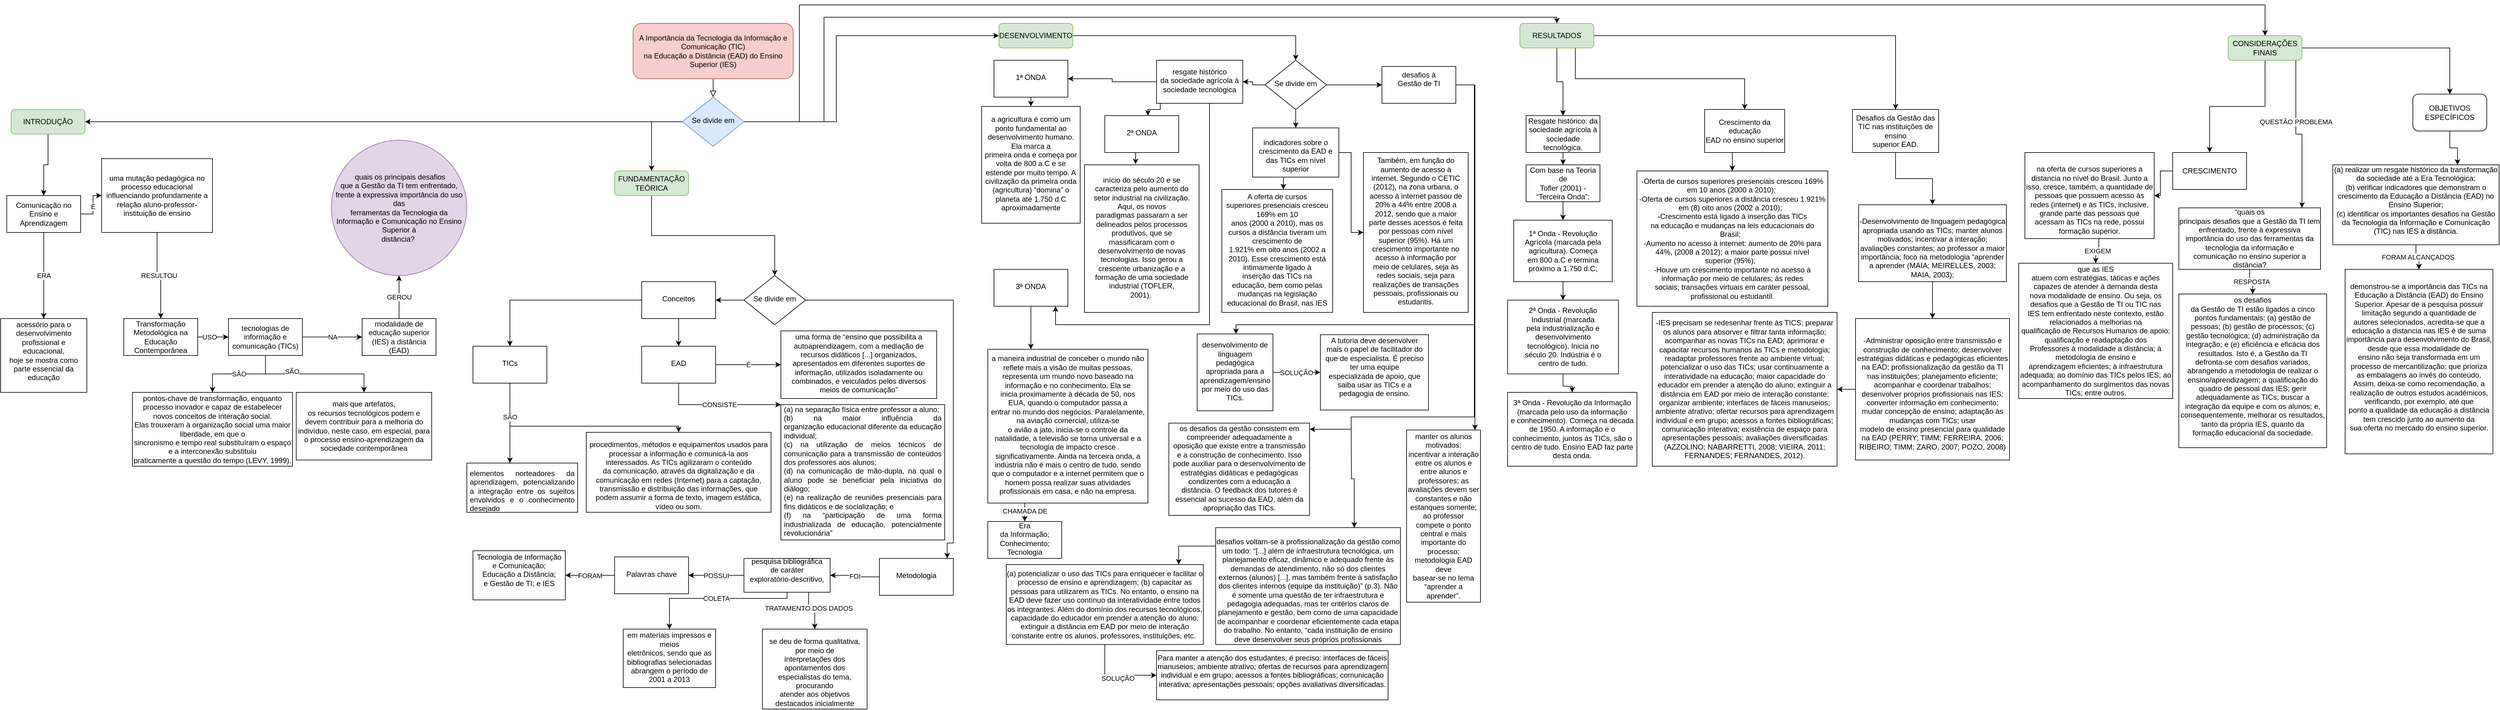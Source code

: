 <mxfile version="21.0.8" type="device"><diagram id="C5RBs43oDa-KdzZeNtuy" name="Page-1"><mxGraphModel dx="4513" dy="2033" grid="1" gridSize="10" guides="1" tooltips="1" connect="1" arrows="1" fold="1" page="0" pageScale="1" pageWidth="827" pageHeight="1169" math="0" shadow="0"><root><mxCell id="WIyWlLk6GJQsqaUBKTNV-0"/><mxCell id="WIyWlLk6GJQsqaUBKTNV-1" parent="WIyWlLk6GJQsqaUBKTNV-0"/><mxCell id="HxrnEB21StIFePCAO9OC-0" value="" style="rounded=0;html=1;jettySize=auto;orthogonalLoop=1;fontSize=11;endArrow=block;endFill=0;endSize=8;strokeWidth=1;shadow=0;labelBackgroundColor=none;edgeStyle=orthogonalEdgeStyle;" edge="1" parent="WIyWlLk6GJQsqaUBKTNV-1" source="HxrnEB21StIFePCAO9OC-1" target="HxrnEB21StIFePCAO9OC-7"><mxGeometry relative="1" as="geometry"/></mxCell><mxCell id="HxrnEB21StIFePCAO9OC-1" value="A Importância da Tecnologia da Informação e Comunicação (TIC)&lt;br/&gt;na Educação a Distância (EAD) do Ensino Superior (IES)" style="rounded=1;whiteSpace=wrap;html=1;fontSize=12;glass=0;strokeWidth=1;shadow=0;fillColor=#f8cecc;strokeColor=#b85450;" vertex="1" parent="WIyWlLk6GJQsqaUBKTNV-1"><mxGeometry x="270" y="40" width="260" height="90" as="geometry"/></mxCell><mxCell id="HxrnEB21StIFePCAO9OC-2" style="edgeStyle=orthogonalEdgeStyle;rounded=0;orthogonalLoop=1;jettySize=auto;html=1;" edge="1" parent="WIyWlLk6GJQsqaUBKTNV-1" source="HxrnEB21StIFePCAO9OC-7" target="HxrnEB21StIFePCAO9OC-9"><mxGeometry relative="1" as="geometry"/></mxCell><mxCell id="HxrnEB21StIFePCAO9OC-3" style="edgeStyle=orthogonalEdgeStyle;rounded=0;orthogonalLoop=1;jettySize=auto;html=1;exitX=0;exitY=0.5;exitDx=0;exitDy=0;entryX=0.5;entryY=0;entryDx=0;entryDy=0;" edge="1" parent="WIyWlLk6GJQsqaUBKTNV-1" source="HxrnEB21StIFePCAO9OC-7" target="HxrnEB21StIFePCAO9OC-10"><mxGeometry relative="1" as="geometry"/></mxCell><mxCell id="HxrnEB21StIFePCAO9OC-4" style="edgeStyle=orthogonalEdgeStyle;rounded=0;orthogonalLoop=1;jettySize=auto;html=1;exitX=1;exitY=0.5;exitDx=0;exitDy=0;entryX=0.5;entryY=0;entryDx=0;entryDy=0;" edge="1" parent="WIyWlLk6GJQsqaUBKTNV-1" source="HxrnEB21StIFePCAO9OC-7" target="HxrnEB21StIFePCAO9OC-133"><mxGeometry relative="1" as="geometry"><mxPoint x="1540" y="210" as="sourcePoint"/><mxPoint x="2920" y="10" as="targetPoint"/><Array as="points"><mxPoint x="540" y="200"/><mxPoint x="540" y="10"/><mxPoint x="2920" y="10"/></Array></mxGeometry></mxCell><mxCell id="HxrnEB21StIFePCAO9OC-5" style="edgeStyle=orthogonalEdgeStyle;rounded=0;orthogonalLoop=1;jettySize=auto;html=1;exitX=1;exitY=0.5;exitDx=0;exitDy=0;entryX=0.5;entryY=0;entryDx=0;entryDy=0;" edge="1" parent="WIyWlLk6GJQsqaUBKTNV-1" source="HxrnEB21StIFePCAO9OC-7" target="HxrnEB21StIFePCAO9OC-11"><mxGeometry relative="1" as="geometry"><mxPoint x="1540" y="210" as="sourcePoint"/><Array as="points"><mxPoint x="580" y="200"/><mxPoint x="580" y="30"/><mxPoint x="1770" y="30"/></Array></mxGeometry></mxCell><mxCell id="HxrnEB21StIFePCAO9OC-6" style="edgeStyle=orthogonalEdgeStyle;rounded=0;orthogonalLoop=1;jettySize=auto;html=1;exitX=1;exitY=0.5;exitDx=0;exitDy=0;" edge="1" parent="WIyWlLk6GJQsqaUBKTNV-1" source="HxrnEB21StIFePCAO9OC-7" target="HxrnEB21StIFePCAO9OC-12"><mxGeometry relative="1" as="geometry"><mxPoint x="1540.0" y="210.0" as="sourcePoint"/><Array as="points"><mxPoint x="600" y="200"/><mxPoint x="600" y="60"/></Array></mxGeometry></mxCell><mxCell id="HxrnEB21StIFePCAO9OC-7" value="Se divide em" style="rhombus;whiteSpace=wrap;html=1;shadow=0;fontFamily=Helvetica;fontSize=12;align=center;strokeWidth=1;spacing=6;spacingTop=-4;fillColor=#dae8fc;strokeColor=#6c8ebf;" vertex="1" parent="WIyWlLk6GJQsqaUBKTNV-1"><mxGeometry x="350" y="160" width="100" height="80" as="geometry"/></mxCell><mxCell id="HxrnEB21StIFePCAO9OC-9" value="INTRODUÇÃO" style="rounded=1;whiteSpace=wrap;html=1;fontSize=12;glass=0;strokeWidth=1;shadow=0;fillColor=#d5e8d4;strokeColor=#82b366;" vertex="1" parent="WIyWlLk6GJQsqaUBKTNV-1"><mxGeometry x="-740" y="180" width="120" height="40" as="geometry"/></mxCell><mxCell id="HxrnEB21StIFePCAO9OC-62" style="edgeStyle=orthogonalEdgeStyle;rounded=0;orthogonalLoop=1;jettySize=auto;html=1;exitX=0.5;exitY=1;exitDx=0;exitDy=0;" edge="1" parent="WIyWlLk6GJQsqaUBKTNV-1" source="HxrnEB21StIFePCAO9OC-10" target="HxrnEB21StIFePCAO9OC-36"><mxGeometry relative="1" as="geometry"/></mxCell><mxCell id="HxrnEB21StIFePCAO9OC-10" value="FUNDAMENTAÇÃO TEÓRICA" style="rounded=1;whiteSpace=wrap;html=1;fontSize=12;glass=0;strokeWidth=1;shadow=0;fillColor=#d5e8d4;strokeColor=#82b366;" vertex="1" parent="WIyWlLk6GJQsqaUBKTNV-1"><mxGeometry x="240" y="280" width="120" height="40" as="geometry"/></mxCell><mxCell id="HxrnEB21StIFePCAO9OC-123" style="edgeStyle=orthogonalEdgeStyle;rounded=0;orthogonalLoop=1;jettySize=auto;html=1;exitX=0.5;exitY=1;exitDx=0;exitDy=0;entryX=0.5;entryY=0;entryDx=0;entryDy=0;" edge="1" parent="WIyWlLk6GJQsqaUBKTNV-1" source="HxrnEB21StIFePCAO9OC-11" target="HxrnEB21StIFePCAO9OC-105"><mxGeometry relative="1" as="geometry"/></mxCell><mxCell id="HxrnEB21StIFePCAO9OC-124" style="edgeStyle=orthogonalEdgeStyle;rounded=0;orthogonalLoop=1;jettySize=auto;html=1;exitX=0.75;exitY=1;exitDx=0;exitDy=0;" edge="1" parent="WIyWlLk6GJQsqaUBKTNV-1" source="HxrnEB21StIFePCAO9OC-11" target="HxrnEB21StIFePCAO9OC-107"><mxGeometry relative="1" as="geometry"/></mxCell><mxCell id="HxrnEB21StIFePCAO9OC-125" style="edgeStyle=orthogonalEdgeStyle;rounded=0;orthogonalLoop=1;jettySize=auto;html=1;exitX=1;exitY=0.5;exitDx=0;exitDy=0;entryX=0.5;entryY=0;entryDx=0;entryDy=0;" edge="1" parent="WIyWlLk6GJQsqaUBKTNV-1" source="HxrnEB21StIFePCAO9OC-11" target="HxrnEB21StIFePCAO9OC-109"><mxGeometry relative="1" as="geometry"/></mxCell><mxCell id="HxrnEB21StIFePCAO9OC-11" value="RESULTADOS" style="rounded=1;whiteSpace=wrap;html=1;fontSize=12;glass=0;strokeWidth=1;shadow=0;fillColor=#d5e8d4;strokeColor=#82b366;" vertex="1" parent="WIyWlLk6GJQsqaUBKTNV-1"><mxGeometry x="1710" y="40" width="120" height="40" as="geometry"/></mxCell><mxCell id="HxrnEB21StIFePCAO9OC-103" style="edgeStyle=orthogonalEdgeStyle;rounded=0;orthogonalLoop=1;jettySize=auto;html=1;exitX=1;exitY=0.5;exitDx=0;exitDy=0;entryX=0.5;entryY=0;entryDx=0;entryDy=0;" edge="1" parent="WIyWlLk6GJQsqaUBKTNV-1" source="HxrnEB21StIFePCAO9OC-12" target="HxrnEB21StIFePCAO9OC-66"><mxGeometry relative="1" as="geometry"/></mxCell><mxCell id="HxrnEB21StIFePCAO9OC-12" value="DESENVOLVIMENTO" style="rounded=1;whiteSpace=wrap;html=1;fontSize=12;glass=0;strokeWidth=1;shadow=0;fillColor=#d5e8d4;strokeColor=#82b366;" vertex="1" parent="WIyWlLk6GJQsqaUBKTNV-1"><mxGeometry x="864" y="40" width="120" height="40" as="geometry"/></mxCell><mxCell id="HxrnEB21StIFePCAO9OC-13" style="edgeStyle=orthogonalEdgeStyle;rounded=0;orthogonalLoop=1;jettySize=auto;html=1;exitX=0.5;exitY=1;exitDx=0;exitDy=0;entryX=0.5;entryY=0;entryDx=0;entryDy=0;" edge="1" parent="WIyWlLk6GJQsqaUBKTNV-1" target="HxrnEB21StIFePCAO9OC-30" source="HxrnEB21StIFePCAO9OC-9"><mxGeometry relative="1" as="geometry"><mxPoint x="-687" y="250" as="sourcePoint"/><mxPoint x="-687" y="290" as="targetPoint"/></mxGeometry></mxCell><mxCell id="HxrnEB21StIFePCAO9OC-14" value="&lt;font style=&quot;vertical-align: inherit;&quot;&gt;&lt;font style=&quot;vertical-align: inherit;&quot;&gt;É&lt;/font&gt;&lt;/font&gt;" style="edgeStyle=orthogonalEdgeStyle;rounded=0;orthogonalLoop=1;jettySize=auto;html=1;exitX=1;exitY=0.5;exitDx=0;exitDy=0;" edge="1" parent="WIyWlLk6GJQsqaUBKTNV-1" source="HxrnEB21StIFePCAO9OC-30" target="HxrnEB21StIFePCAO9OC-17"><mxGeometry relative="1" as="geometry"><mxPoint x="-607" y="350" as="sourcePoint"/></mxGeometry></mxCell><mxCell id="HxrnEB21StIFePCAO9OC-15" value="&lt;font style=&quot;vertical-align: inherit;&quot;&gt;&lt;font style=&quot;vertical-align: inherit;&quot;&gt;ERA&lt;/font&gt;&lt;/font&gt;" style="edgeStyle=orthogonalEdgeStyle;rounded=0;orthogonalLoop=1;jettySize=auto;html=1;exitX=0.5;exitY=1;exitDx=0;exitDy=0;" edge="1" parent="WIyWlLk6GJQsqaUBKTNV-1" source="HxrnEB21StIFePCAO9OC-30" target="HxrnEB21StIFePCAO9OC-18"><mxGeometry relative="1" as="geometry"><mxPoint x="-687" y="410" as="sourcePoint"/></mxGeometry></mxCell><mxCell id="HxrnEB21StIFePCAO9OC-16" value="&lt;font style=&quot;vertical-align: inherit;&quot;&gt;&lt;font style=&quot;vertical-align: inherit;&quot;&gt;&lt;font style=&quot;vertical-align: inherit;&quot;&gt;&lt;font style=&quot;vertical-align: inherit;&quot;&gt;RESULTOU&lt;/font&gt;&lt;/font&gt;&lt;/font&gt;&lt;/font&gt;" style="edgeStyle=orthogonalEdgeStyle;rounded=0;orthogonalLoop=1;jettySize=auto;html=1;" edge="1" parent="WIyWlLk6GJQsqaUBKTNV-1" source="HxrnEB21StIFePCAO9OC-17" target="HxrnEB21StIFePCAO9OC-21"><mxGeometry relative="1" as="geometry"/></mxCell><mxCell id="HxrnEB21StIFePCAO9OC-17" value="&lt;font style=&quot;vertical-align: inherit;&quot;&gt;&lt;font style=&quot;vertical-align: inherit;&quot;&gt;uma mutação pedagógica no processo educacional influenciando profundamente a relação aluno-professor-instituição de ensino&lt;/font&gt;&lt;/font&gt;" style="whiteSpace=wrap;html=1;" vertex="1" parent="WIyWlLk6GJQsqaUBKTNV-1"><mxGeometry x="-593" y="260" width="180" height="120" as="geometry"/></mxCell><mxCell id="HxrnEB21StIFePCAO9OC-18" value="&#10;acessório para o desenvolvimento profissional e educacional,&#10;hoje se mostra como parte essencial da educação&#10;&#10;" style="whiteSpace=wrap;html=1;" vertex="1" parent="WIyWlLk6GJQsqaUBKTNV-1"><mxGeometry x="-757" y="520" width="140" height="120" as="geometry"/></mxCell><mxCell id="HxrnEB21StIFePCAO9OC-19" value="" style="edgeStyle=orthogonalEdgeStyle;rounded=0;orthogonalLoop=1;jettySize=auto;html=1;" edge="1" parent="WIyWlLk6GJQsqaUBKTNV-1" source="HxrnEB21StIFePCAO9OC-21" target="HxrnEB21StIFePCAO9OC-26"><mxGeometry relative="1" as="geometry"/></mxCell><mxCell id="HxrnEB21StIFePCAO9OC-20" value="&lt;font style=&quot;vertical-align: inherit;&quot;&gt;&lt;font style=&quot;vertical-align: inherit;&quot;&gt;USO&lt;/font&gt;&lt;/font&gt;" style="edgeLabel;html=1;align=center;verticalAlign=middle;resizable=0;points=[];" vertex="1" connectable="0" parent="HxrnEB21StIFePCAO9OC-19"><mxGeometry x="-0.25" relative="1" as="geometry"><mxPoint as="offset"/></mxGeometry></mxCell><mxCell id="HxrnEB21StIFePCAO9OC-21" value="&lt;font style=&quot;vertical-align: inherit;&quot;&gt;&lt;font style=&quot;vertical-align: inherit;&quot;&gt;Transformação Metodológica na Educação Contemporânea&lt;/font&gt;&lt;/font&gt;" style="whiteSpace=wrap;html=1;" vertex="1" parent="WIyWlLk6GJQsqaUBKTNV-1"><mxGeometry x="-557" y="520" width="120" height="60" as="geometry"/></mxCell><mxCell id="HxrnEB21StIFePCAO9OC-22" value="NA" style="edgeStyle=orthogonalEdgeStyle;rounded=0;orthogonalLoop=1;jettySize=auto;html=1;" edge="1" parent="WIyWlLk6GJQsqaUBKTNV-1" source="HxrnEB21StIFePCAO9OC-26" target="HxrnEB21StIFePCAO9OC-28"><mxGeometry relative="1" as="geometry"/></mxCell><mxCell id="HxrnEB21StIFePCAO9OC-23" value="SÃO" style="edgeStyle=orthogonalEdgeStyle;rounded=0;orthogonalLoop=1;jettySize=auto;html=1;entryX=0.5;entryY=0;entryDx=0;entryDy=0;" edge="1" parent="WIyWlLk6GJQsqaUBKTNV-1" source="HxrnEB21StIFePCAO9OC-26" target="HxrnEB21StIFePCAO9OC-29"><mxGeometry relative="1" as="geometry"><mxPoint x="-327" y="620" as="targetPoint"/><Array as="points"><mxPoint x="-327" y="610"/><mxPoint x="-413" y="610"/></Array></mxGeometry></mxCell><mxCell id="HxrnEB21StIFePCAO9OC-24" style="edgeStyle=orthogonalEdgeStyle;rounded=0;orthogonalLoop=1;jettySize=auto;html=1;entryX=0.5;entryY=0;entryDx=0;entryDy=0;" edge="1" parent="WIyWlLk6GJQsqaUBKTNV-1" source="HxrnEB21StIFePCAO9OC-26" target="HxrnEB21StIFePCAO9OC-32"><mxGeometry relative="1" as="geometry"/></mxCell><mxCell id="HxrnEB21StIFePCAO9OC-25" value="SÃO" style="edgeLabel;html=1;align=center;verticalAlign=middle;resizable=0;points=[];" vertex="1" connectable="0" parent="HxrnEB21StIFePCAO9OC-24"><mxGeometry x="-0.336" y="4" relative="1" as="geometry"><mxPoint as="offset"/></mxGeometry></mxCell><mxCell id="HxrnEB21StIFePCAO9OC-26" value="&lt;font style=&quot;vertical-align: inherit;&quot;&gt;&lt;font style=&quot;vertical-align: inherit;&quot;&gt;tecnologias de informação e comunicação (TICs)&lt;/font&gt;&lt;/font&gt;" style="whiteSpace=wrap;html=1;" vertex="1" parent="WIyWlLk6GJQsqaUBKTNV-1"><mxGeometry x="-387" y="520" width="120" height="60" as="geometry"/></mxCell><mxCell id="HxrnEB21StIFePCAO9OC-27" value="GEROU" style="edgeStyle=orthogonalEdgeStyle;rounded=0;orthogonalLoop=1;jettySize=auto;html=1;" edge="1" parent="WIyWlLk6GJQsqaUBKTNV-1" source="HxrnEB21StIFePCAO9OC-28" target="HxrnEB21StIFePCAO9OC-31"><mxGeometry relative="1" as="geometry"/></mxCell><mxCell id="HxrnEB21StIFePCAO9OC-28" value="&lt;font style=&quot;vertical-align: inherit;&quot;&gt;&lt;font style=&quot;vertical-align: inherit;&quot;&gt;&lt;font style=&quot;vertical-align: inherit;&quot;&gt;&lt;font style=&quot;vertical-align: inherit;&quot;&gt;modalidade de educação superior (IES) a distância (EAD)&lt;/font&gt;&lt;/font&gt;&lt;/font&gt;&lt;/font&gt;" style="whiteSpace=wrap;html=1;" vertex="1" parent="WIyWlLk6GJQsqaUBKTNV-1"><mxGeometry x="-170" y="520" width="120" height="60" as="geometry"/></mxCell><mxCell id="HxrnEB21StIFePCAO9OC-29" value="&lt;font style=&quot;vertical-align: inherit;&quot;&gt;&lt;font style=&quot;vertical-align: inherit;&quot;&gt; pontos-chave de transformação, enquanto&lt;br/&gt;processo inovador e capaz de estabelecer novos conceitos de interação social.&lt;br/&gt;Elas trouxeram à organização social uma maior liberdade, em que o&lt;br/&gt;sincronismo e tempo real substituíram o espaço e a interconexão substituiu&lt;br/&gt;praticamente a questão do tempo (LEVY, 1999). &lt;/font&gt;&lt;/font&gt;" style="whiteSpace=wrap;html=1;" vertex="1" parent="WIyWlLk6GJQsqaUBKTNV-1"><mxGeometry x="-543" y="640" width="260" height="120" as="geometry"/></mxCell><mxCell id="HxrnEB21StIFePCAO9OC-30" value="Comunicação no Ensino e Aprendizagem" style="rounded=0;whiteSpace=wrap;html=1;" vertex="1" parent="WIyWlLk6GJQsqaUBKTNV-1"><mxGeometry x="-747" y="320" width="120" height="60" as="geometry"/></mxCell><mxCell id="HxrnEB21StIFePCAO9OC-31" value="&amp;nbsp;quais os principais desafios&lt;br/&gt;que a Gestão da TI tem enfrentado, frente à expressiva importância do uso das&lt;br/&gt;ferramentas da Tecnologia da Informação e Comunicação no Ensino Superior à&lt;br/&gt;distância?&amp;nbsp;" style="ellipse;whiteSpace=wrap;html=1;fillColor=#e1d5e7;strokeColor=#9673a6;" vertex="1" parent="WIyWlLk6GJQsqaUBKTNV-1"><mxGeometry x="-220" y="230" width="220" height="220" as="geometry"/></mxCell><mxCell id="HxrnEB21StIFePCAO9OC-32" value="&lt;font style=&quot;vertical-align: inherit;&quot;&gt;&lt;font style=&quot;vertical-align: inherit;&quot;&gt;mais que artefatos,&lt;br/&gt;os recursos tecnológicos podem e devem contribuir para a melhoria do&lt;br/&gt;indivíduo, neste caso, em especial, para o processo ensino-aprendizagem da&lt;br/&gt;sociedade contemporânea&lt;/font&gt;&lt;/font&gt;" style="whiteSpace=wrap;html=1;" vertex="1" parent="WIyWlLk6GJQsqaUBKTNV-1"><mxGeometry x="-277" y="640" width="220" height="110" as="geometry"/></mxCell><mxCell id="HxrnEB21StIFePCAO9OC-34" value="" style="edgeStyle=orthogonalEdgeStyle;rounded=0;orthogonalLoop=1;jettySize=auto;html=1;" edge="1" parent="WIyWlLk6GJQsqaUBKTNV-1" source="HxrnEB21StIFePCAO9OC-36" target="HxrnEB21StIFePCAO9OC-40"><mxGeometry relative="1" as="geometry"><mxPoint x="810" y="885" as="targetPoint"/><Array as="points"><mxPoint x="790" y="490"/><mxPoint x="790" y="885"/><mxPoint x="780" y="885"/></Array></mxGeometry></mxCell><mxCell id="HxrnEB21StIFePCAO9OC-35" value="" style="edgeStyle=orthogonalEdgeStyle;rounded=0;orthogonalLoop=1;jettySize=auto;html=1;" edge="1" parent="WIyWlLk6GJQsqaUBKTNV-1" source="HxrnEB21StIFePCAO9OC-36" target="HxrnEB21StIFePCAO9OC-43"><mxGeometry relative="1" as="geometry"/></mxCell><mxCell id="HxrnEB21StIFePCAO9OC-36" value="Se divide em" style="rhombus;whiteSpace=wrap;html=1;shadow=0;fontFamily=Helvetica;fontSize=12;align=center;strokeWidth=1;spacing=6;spacingTop=-4;" vertex="1" parent="WIyWlLk6GJQsqaUBKTNV-1"><mxGeometry x="450" y="450" width="100" height="80" as="geometry"/></mxCell><mxCell id="HxrnEB21StIFePCAO9OC-37" value="FOI" style="edgeStyle=orthogonalEdgeStyle;rounded=0;orthogonalLoop=1;jettySize=auto;html=1;exitX=0;exitY=0.5;exitDx=0;exitDy=0;entryX=1;entryY=0.5;entryDx=0;entryDy=0;" edge="1" parent="WIyWlLk6GJQsqaUBKTNV-1" source="HxrnEB21StIFePCAO9OC-40" target="HxrnEB21StIFePCAO9OC-56"><mxGeometry relative="1" as="geometry"/></mxCell><mxCell id="HxrnEB21StIFePCAO9OC-38" value="" style="edgeStyle=orthogonalEdgeStyle;rounded=0;orthogonalLoop=1;jettySize=auto;html=1;exitX=0.75;exitY=1;exitDx=0;exitDy=0;" edge="1" parent="WIyWlLk6GJQsqaUBKTNV-1" source="HxrnEB21StIFePCAO9OC-56" target="HxrnEB21StIFePCAO9OC-61"><mxGeometry relative="1" as="geometry"/></mxCell><mxCell id="HxrnEB21StIFePCAO9OC-39" value="TRATAMENTO DOS DADOS" style="edgeLabel;html=1;align=center;verticalAlign=middle;resizable=0;points=[];" vertex="1" connectable="0" parent="HxrnEB21StIFePCAO9OC-38"><mxGeometry x="-0.263" relative="1" as="geometry"><mxPoint as="offset"/></mxGeometry></mxCell><mxCell id="HxrnEB21StIFePCAO9OC-40" value="Metodologia" style="whiteSpace=wrap;html=1;shadow=0;strokeWidth=1;spacing=6;spacingTop=-4;" vertex="1" parent="WIyWlLk6GJQsqaUBKTNV-1"><mxGeometry x="670" y="910" width="120" height="60" as="geometry"/></mxCell><mxCell id="HxrnEB21StIFePCAO9OC-41" value="" style="edgeStyle=orthogonalEdgeStyle;rounded=0;orthogonalLoop=1;jettySize=auto;html=1;" edge="1" parent="WIyWlLk6GJQsqaUBKTNV-1" source="HxrnEB21StIFePCAO9OC-43" target="HxrnEB21StIFePCAO9OC-46"><mxGeometry relative="1" as="geometry"/></mxCell><mxCell id="HxrnEB21StIFePCAO9OC-42" value="" style="edgeStyle=orthogonalEdgeStyle;rounded=0;orthogonalLoop=1;jettySize=auto;html=1;" edge="1" parent="WIyWlLk6GJQsqaUBKTNV-1" source="HxrnEB21StIFePCAO9OC-43" target="HxrnEB21StIFePCAO9OC-51"><mxGeometry relative="1" as="geometry"/></mxCell><mxCell id="HxrnEB21StIFePCAO9OC-43" value="Conceitos" style="whiteSpace=wrap;html=1;shadow=0;strokeWidth=1;spacing=6;spacingTop=-4;" vertex="1" parent="WIyWlLk6GJQsqaUBKTNV-1"><mxGeometry x="284" y="460" width="120" height="60" as="geometry"/></mxCell><mxCell id="HxrnEB21StIFePCAO9OC-44" value="É" style="edgeStyle=orthogonalEdgeStyle;rounded=0;orthogonalLoop=1;jettySize=auto;html=1;" edge="1" parent="WIyWlLk6GJQsqaUBKTNV-1" source="HxrnEB21StIFePCAO9OC-46" target="HxrnEB21StIFePCAO9OC-48"><mxGeometry relative="1" as="geometry"><Array as="points"><mxPoint x="470" y="595"/><mxPoint x="470" y="595"/></Array></mxGeometry></mxCell><mxCell id="HxrnEB21StIFePCAO9OC-45" value="CONSISTE" style="edgeStyle=orthogonalEdgeStyle;rounded=0;orthogonalLoop=1;jettySize=auto;html=1;exitX=0.5;exitY=1;exitDx=0;exitDy=0;entryX=0;entryY=0;entryDx=0;entryDy=0;" edge="1" parent="WIyWlLk6GJQsqaUBKTNV-1" source="HxrnEB21StIFePCAO9OC-46" target="HxrnEB21StIFePCAO9OC-47"><mxGeometry relative="1" as="geometry"><Array as="points"><mxPoint x="344" y="660"/></Array></mxGeometry></mxCell><mxCell id="HxrnEB21StIFePCAO9OC-46" value="EAD" style="whiteSpace=wrap;html=1;shadow=0;strokeWidth=1;spacing=6;spacingTop=-4;" vertex="1" parent="WIyWlLk6GJQsqaUBKTNV-1"><mxGeometry x="284" y="565" width="120" height="60" as="geometry"/></mxCell><mxCell id="HxrnEB21StIFePCAO9OC-47" value="&lt;div style=&quot;text-align: justify;&quot;&gt;&lt;span style=&quot;background-color: initial;&quot;&gt;(a) na separação&amp;nbsp;&lt;/span&gt;&lt;span style=&quot;background-color: initial;&quot;&gt;física entre professor a aluno;&amp;nbsp;&lt;/span&gt;&lt;/div&gt;&lt;div style=&quot;text-align: justify;&quot;&gt;&lt;span style=&quot;background-color: initial;&quot;&gt;(b) na maior influência da organização&amp;nbsp;&lt;/span&gt;&lt;span style=&quot;background-color: initial;&quot;&gt;educacional diferente da educação individual;&amp;nbsp;&lt;/span&gt;&lt;/div&gt;&lt;div style=&quot;text-align: justify;&quot;&gt;&lt;span style=&quot;background-color: initial;&quot;&gt;(c) na utilização de meios&amp;nbsp;&lt;/span&gt;&lt;span style=&quot;background-color: initial;&quot;&gt;técnicos de comunicação para a transmissão de conteúdos dos professores aos&amp;nbsp;&lt;/span&gt;&lt;span style=&quot;background-color: initial;&quot;&gt;alunos;&lt;/span&gt;&lt;/div&gt;&lt;div style=&quot;text-align: justify;&quot;&gt;&lt;span style=&quot;background-color: initial;&quot;&gt;(d) na comunicação de mão-dupla, na qual o aluno pode se beneficiar&amp;nbsp;&lt;/span&gt;&lt;span style=&quot;background-color: initial;&quot;&gt;pela iniciativa do diálogo;&amp;nbsp;&lt;/span&gt;&lt;/div&gt;&lt;div style=&quot;text-align: justify;&quot;&gt;&lt;span style=&quot;background-color: initial;&quot;&gt;(e) na realização de reuniões presenciais para fins&amp;nbsp;&lt;/span&gt;&lt;span style=&quot;background-color: initial;&quot;&gt;didáticos e de socialização; e&amp;nbsp;&lt;/span&gt;&lt;/div&gt;&lt;div style=&quot;text-align: justify;&quot;&gt;&lt;span style=&quot;background-color: initial;&quot;&gt;(f) na “participação de uma forma industrializada&amp;nbsp;&lt;/span&gt;&lt;span style=&quot;background-color: initial;&quot;&gt;de educação, potencialmente revolucionária”&lt;/span&gt;&lt;/div&gt;" style="whiteSpace=wrap;html=1;shadow=0;strokeWidth=1;spacing=6;spacingTop=-4;" vertex="1" parent="WIyWlLk6GJQsqaUBKTNV-1"><mxGeometry x="510" y="660" width="266" height="220" as="geometry"/></mxCell><mxCell id="HxrnEB21StIFePCAO9OC-48" value="uma forma de “ensino que possibilita a autoaprendizagem, com a mediação de recursos didáticos [...] organizados, apresentados em diferentes suportes de informação, utilizados isoladamente ou combinados, e veiculados pelos diversos meios de comunicação”" style="whiteSpace=wrap;html=1;shadow=0;strokeWidth=1;spacing=6;spacingTop=-4;" vertex="1" parent="WIyWlLk6GJQsqaUBKTNV-1"><mxGeometry x="510" y="540" width="253" height="110" as="geometry"/></mxCell><mxCell id="HxrnEB21StIFePCAO9OC-49" value="" style="edgeStyle=orthogonalEdgeStyle;rounded=0;orthogonalLoop=1;jettySize=auto;html=1;" edge="1" parent="WIyWlLk6GJQsqaUBKTNV-1" source="HxrnEB21StIFePCAO9OC-51" target="HxrnEB21StIFePCAO9OC-52"><mxGeometry relative="1" as="geometry"><Array as="points"><mxPoint x="70" y="715"/><mxPoint x="70" y="715"/></Array></mxGeometry></mxCell><mxCell id="HxrnEB21StIFePCAO9OC-50" value="SÃO" style="edgeStyle=orthogonalEdgeStyle;rounded=0;orthogonalLoop=1;jettySize=auto;html=1;" edge="1" parent="WIyWlLk6GJQsqaUBKTNV-1" source="HxrnEB21StIFePCAO9OC-51" target="HxrnEB21StIFePCAO9OC-53"><mxGeometry x="-0.692" relative="1" as="geometry"><Array as="points"><mxPoint x="70" y="695"/></Array><mxPoint as="offset"/></mxGeometry></mxCell><mxCell id="HxrnEB21StIFePCAO9OC-51" value="TICs" style="whiteSpace=wrap;html=1;shadow=0;strokeWidth=1;spacing=6;spacingTop=-4;" vertex="1" parent="WIyWlLk6GJQsqaUBKTNV-1"><mxGeometry x="10" y="565" width="120" height="60" as="geometry"/></mxCell><mxCell id="HxrnEB21StIFePCAO9OC-52" value="&lt;br&gt;&lt;div style=&quot;text-align: justify;&quot;&gt;&lt;span style=&quot;background-color: initial;&quot;&gt;elementos &lt;/span&gt;&lt;span style=&quot;background-color: initial;&quot;&gt;norteadores da aprendizagem, potencializando a integração entre os sujeitos &lt;/span&gt;&lt;span style=&quot;background-color: initial;&quot;&gt;envolvidos e o conhecimento desejado&lt;/span&gt;&lt;/div&gt;" style="whiteSpace=wrap;html=1;shadow=0;strokeWidth=1;spacing=6;spacingTop=-4;" vertex="1" parent="WIyWlLk6GJQsqaUBKTNV-1"><mxGeometry y="755" width="180" height="80" as="geometry"/></mxCell><mxCell id="HxrnEB21StIFePCAO9OC-53" value="&lt;br&gt;procedimentos, métodos e equipamentos usados para processar a informação e comunicá-la aos interessados. As TICs agilizaram o conteúdo da&amp;nbsp;comunicação, através da digitalização e da comunicação em redes (Internet) para a captação, transmissão e distribuição das informações, que podem assumir a forma de texto, imagem estática, vídeo ou som." style="whiteSpace=wrap;html=1;shadow=0;strokeWidth=1;spacing=6;spacingTop=-4;" vertex="1" parent="WIyWlLk6GJQsqaUBKTNV-1"><mxGeometry x="194" y="705" width="300" height="130" as="geometry"/></mxCell><mxCell id="HxrnEB21StIFePCAO9OC-54" value="POSSUI" style="edgeStyle=orthogonalEdgeStyle;rounded=0;orthogonalLoop=1;jettySize=auto;html=1;" edge="1" parent="WIyWlLk6GJQsqaUBKTNV-1" source="HxrnEB21StIFePCAO9OC-56" target="HxrnEB21StIFePCAO9OC-58"><mxGeometry relative="1" as="geometry"/></mxCell><mxCell id="HxrnEB21StIFePCAO9OC-55" value="COLETA" style="edgeStyle=orthogonalEdgeStyle;rounded=0;orthogonalLoop=1;jettySize=auto;html=1;" edge="1" parent="WIyWlLk6GJQsqaUBKTNV-1" source="HxrnEB21StIFePCAO9OC-56" target="HxrnEB21StIFePCAO9OC-60"><mxGeometry relative="1" as="geometry"><Array as="points"><mxPoint x="520" y="975"/><mxPoint x="329" y="975"/></Array></mxGeometry></mxCell><mxCell id="HxrnEB21StIFePCAO9OC-56" value="&#10;pesquisa bibliográfica de caráter&#10;exploratório-descritivo,&#10;&#10;" style="whiteSpace=wrap;html=1;shadow=0;strokeWidth=1;spacing=6;spacingTop=-4;" vertex="1" parent="WIyWlLk6GJQsqaUBKTNV-1"><mxGeometry x="450" y="910" width="140" height="55" as="geometry"/></mxCell><mxCell id="HxrnEB21StIFePCAO9OC-57" value="FORAM" style="edgeStyle=orthogonalEdgeStyle;rounded=0;orthogonalLoop=1;jettySize=auto;html=1;" edge="1" parent="WIyWlLk6GJQsqaUBKTNV-1" source="HxrnEB21StIFePCAO9OC-58" target="HxrnEB21StIFePCAO9OC-59"><mxGeometry relative="1" as="geometry"/></mxCell><mxCell id="HxrnEB21StIFePCAO9OC-58" value="Palavras chave" style="whiteSpace=wrap;html=1;shadow=0;strokeWidth=1;spacing=6;spacingTop=-4;" vertex="1" parent="WIyWlLk6GJQsqaUBKTNV-1"><mxGeometry x="240" y="907.5" width="120" height="60" as="geometry"/></mxCell><mxCell id="HxrnEB21StIFePCAO9OC-59" value="&#10;Tecnologia de Informação e Comunicação; Educação a Distância;&#10;e Gestão de TI; e IES&#10;&#10;" style="whiteSpace=wrap;html=1;shadow=0;strokeWidth=1;spacing=6;spacingTop=-4;" vertex="1" parent="WIyWlLk6GJQsqaUBKTNV-1"><mxGeometry x="10" y="897.5" width="150" height="80" as="geometry"/></mxCell><mxCell id="HxrnEB21StIFePCAO9OC-60" value="em materiais impressos e meios&lt;br&gt;eletrônicos, sendo que as bibliografias selecionadas abrangem o período de&lt;br&gt;2001 a 2013" style="whiteSpace=wrap;html=1;shadow=0;strokeWidth=1;spacing=6;spacingTop=-4;" vertex="1" parent="WIyWlLk6GJQsqaUBKTNV-1"><mxGeometry x="254" y="1025" width="150" height="95" as="geometry"/></mxCell><mxCell id="HxrnEB21StIFePCAO9OC-61" value="&lt;br&gt;se deu de forma qualitativa, por meio de&lt;br&gt;interpretações dos apontamentos dos especialistas do tema, procurando&lt;br&gt;atender aos objetivos destacados inicialmente&lt;br&gt;" style="whiteSpace=wrap;html=1;shadow=0;strokeWidth=1;spacing=6;spacingTop=-4;" vertex="1" parent="WIyWlLk6GJQsqaUBKTNV-1"><mxGeometry x="480" y="1025" width="170" height="130" as="geometry"/></mxCell><mxCell id="HxrnEB21StIFePCAO9OC-63" value="" style="edgeStyle=orthogonalEdgeStyle;rounded=0;orthogonalLoop=1;jettySize=auto;html=1;" edge="1" parent="WIyWlLk6GJQsqaUBKTNV-1" source="HxrnEB21StIFePCAO9OC-66" target="HxrnEB21StIFePCAO9OC-70"><mxGeometry relative="1" as="geometry"/></mxCell><mxCell id="HxrnEB21StIFePCAO9OC-64" value="" style="edgeStyle=orthogonalEdgeStyle;rounded=0;orthogonalLoop=1;jettySize=auto;html=1;" edge="1" parent="WIyWlLk6GJQsqaUBKTNV-1" source="HxrnEB21StIFePCAO9OC-66" target="HxrnEB21StIFePCAO9OC-73"><mxGeometry relative="1" as="geometry"/></mxCell><mxCell id="HxrnEB21StIFePCAO9OC-65" value="" style="edgeStyle=orthogonalEdgeStyle;rounded=0;orthogonalLoop=1;jettySize=auto;html=1;" edge="1" parent="WIyWlLk6GJQsqaUBKTNV-1" source="HxrnEB21StIFePCAO9OC-66" target="HxrnEB21StIFePCAO9OC-77"><mxGeometry relative="1" as="geometry"/></mxCell><mxCell id="HxrnEB21StIFePCAO9OC-66" value="Se divide em" style="rhombus;whiteSpace=wrap;html=1;shadow=0;fontFamily=Helvetica;fontSize=12;align=center;strokeWidth=1;spacing=6;spacingTop=-4;" vertex="1" parent="WIyWlLk6GJQsqaUBKTNV-1"><mxGeometry x="1296" y="100" width="100" height="80" as="geometry"/></mxCell><mxCell id="HxrnEB21StIFePCAO9OC-67" value="" style="edgeStyle=orthogonalEdgeStyle;rounded=0;orthogonalLoop=1;jettySize=auto;html=1;" edge="1" parent="WIyWlLk6GJQsqaUBKTNV-1" source="HxrnEB21StIFePCAO9OC-70" target="HxrnEB21StIFePCAO9OC-79"><mxGeometry relative="1" as="geometry"/></mxCell><mxCell id="HxrnEB21StIFePCAO9OC-68" value="" style="edgeStyle=orthogonalEdgeStyle;rounded=0;orthogonalLoop=1;jettySize=auto;html=1;" edge="1" parent="WIyWlLk6GJQsqaUBKTNV-1" source="HxrnEB21StIFePCAO9OC-70" target="HxrnEB21StIFePCAO9OC-81"><mxGeometry relative="1" as="geometry"><Array as="points"><mxPoint x="1126" y="180"/><mxPoint x="1106" y="180"/></Array></mxGeometry></mxCell><mxCell id="HxrnEB21StIFePCAO9OC-69" value="" style="edgeStyle=orthogonalEdgeStyle;rounded=0;orthogonalLoop=1;jettySize=auto;html=1;" edge="1" parent="WIyWlLk6GJQsqaUBKTNV-1" source="HxrnEB21StIFePCAO9OC-70" target="HxrnEB21StIFePCAO9OC-83"><mxGeometry relative="1" as="geometry"><Array as="points"><mxPoint x="1206" y="530"/><mxPoint x="956" y="530"/></Array></mxGeometry></mxCell><mxCell id="HxrnEB21StIFePCAO9OC-70" value="resgate histórico&lt;br&gt;da sociedade agrícola à sociedade tecnológica" style="whiteSpace=wrap;html=1;shadow=0;strokeWidth=1;spacing=6;spacingTop=-4;" vertex="1" parent="WIyWlLk6GJQsqaUBKTNV-1"><mxGeometry x="1120" y="100" width="140" height="70" as="geometry"/></mxCell><mxCell id="HxrnEB21StIFePCAO9OC-71" value="" style="edgeStyle=orthogonalEdgeStyle;rounded=0;orthogonalLoop=1;jettySize=auto;html=1;" edge="1" parent="WIyWlLk6GJQsqaUBKTNV-1" source="HxrnEB21StIFePCAO9OC-73" target="HxrnEB21StIFePCAO9OC-89"><mxGeometry relative="1" as="geometry"><Array as="points"><mxPoint x="1326" y="300"/><mxPoint x="1326" y="300"/></Array></mxGeometry></mxCell><mxCell id="HxrnEB21StIFePCAO9OC-72" value="" style="edgeStyle=orthogonalEdgeStyle;rounded=0;orthogonalLoop=1;jettySize=auto;html=1;" edge="1" parent="WIyWlLk6GJQsqaUBKTNV-1" source="HxrnEB21StIFePCAO9OC-73" target="HxrnEB21StIFePCAO9OC-90"><mxGeometry relative="1" as="geometry"/></mxCell><mxCell id="HxrnEB21StIFePCAO9OC-73" value="&lt;br&gt;indicadores sobre o crescimento da EAD e das TICs em nível superior" style="whiteSpace=wrap;html=1;shadow=0;strokeWidth=1;spacing=6;spacingTop=-4;" vertex="1" parent="WIyWlLk6GJQsqaUBKTNV-1"><mxGeometry x="1276" y="210" width="140" height="80" as="geometry"/></mxCell><mxCell id="HxrnEB21StIFePCAO9OC-74" value="" style="edgeStyle=orthogonalEdgeStyle;rounded=0;orthogonalLoop=1;jettySize=auto;html=1;" edge="1" parent="WIyWlLk6GJQsqaUBKTNV-1" source="HxrnEB21StIFePCAO9OC-77" target="HxrnEB21StIFePCAO9OC-92"><mxGeometry relative="1" as="geometry"><Array as="points"><mxPoint x="1636" y="140"/><mxPoint x="1636" y="530"/><mxPoint x="1249" y="530"/></Array></mxGeometry></mxCell><mxCell id="HxrnEB21StIFePCAO9OC-75" style="edgeStyle=orthogonalEdgeStyle;rounded=0;orthogonalLoop=1;jettySize=auto;html=1;exitX=1;exitY=0.5;exitDx=0;exitDy=0;entryX=0.925;entryY=0;entryDx=0;entryDy=0;entryPerimeter=0;" edge="1" parent="WIyWlLk6GJQsqaUBKTNV-1" source="HxrnEB21StIFePCAO9OC-77" target="HxrnEB21StIFePCAO9OC-94"><mxGeometry relative="1" as="geometry"><mxPoint x="1636" y="710" as="targetPoint"/></mxGeometry></mxCell><mxCell id="HxrnEB21StIFePCAO9OC-76" style="edgeStyle=orthogonalEdgeStyle;rounded=0;orthogonalLoop=1;jettySize=auto;html=1;exitX=1;exitY=0.5;exitDx=0;exitDy=0;" edge="1" parent="WIyWlLk6GJQsqaUBKTNV-1" source="HxrnEB21StIFePCAO9OC-77" target="HxrnEB21StIFePCAO9OC-95"><mxGeometry relative="1" as="geometry"><Array as="points"><mxPoint x="1636" y="140"/><mxPoint x="1636" y="680"/><mxPoint x="1436" y="680"/><mxPoint x="1436" y="700"/></Array></mxGeometry></mxCell><mxCell id="HxrnEB21StIFePCAO9OC-77" value="&#10;desafios à&#10;Gestão de TI&#10;&#10;" style="whiteSpace=wrap;html=1;shadow=0;strokeWidth=1;spacing=6;spacingTop=-4;" vertex="1" parent="WIyWlLk6GJQsqaUBKTNV-1"><mxGeometry x="1486" y="110" width="120" height="60" as="geometry"/></mxCell><mxCell id="HxrnEB21StIFePCAO9OC-78" value="" style="edgeStyle=orthogonalEdgeStyle;rounded=0;orthogonalLoop=1;jettySize=auto;html=1;" edge="1" parent="WIyWlLk6GJQsqaUBKTNV-1" source="HxrnEB21StIFePCAO9OC-79" target="HxrnEB21StIFePCAO9OC-84"><mxGeometry relative="1" as="geometry"/></mxCell><mxCell id="HxrnEB21StIFePCAO9OC-79" value="1ª ONDA" style="whiteSpace=wrap;html=1;shadow=0;strokeWidth=1;spacing=6;spacingTop=-4;" vertex="1" parent="WIyWlLk6GJQsqaUBKTNV-1"><mxGeometry x="856" y="100" width="120" height="60" as="geometry"/></mxCell><mxCell id="HxrnEB21StIFePCAO9OC-80" style="edgeStyle=orthogonalEdgeStyle;rounded=0;orthogonalLoop=1;jettySize=auto;html=1;exitX=0.5;exitY=1;exitDx=0;exitDy=0;entryX=0.446;entryY=-0.004;entryDx=0;entryDy=0;entryPerimeter=0;" edge="1" parent="WIyWlLk6GJQsqaUBKTNV-1" source="HxrnEB21StIFePCAO9OC-81" target="HxrnEB21StIFePCAO9OC-85"><mxGeometry relative="1" as="geometry"/></mxCell><mxCell id="HxrnEB21StIFePCAO9OC-81" value="2ª ONDA" style="whiteSpace=wrap;html=1;shadow=0;strokeWidth=1;spacing=6;spacingTop=-4;" vertex="1" parent="WIyWlLk6GJQsqaUBKTNV-1"><mxGeometry x="1036" y="190" width="120" height="60" as="geometry"/></mxCell><mxCell id="HxrnEB21StIFePCAO9OC-82" value="" style="edgeStyle=orthogonalEdgeStyle;rounded=0;orthogonalLoop=1;jettySize=auto;html=1;" edge="1" parent="WIyWlLk6GJQsqaUBKTNV-1" source="HxrnEB21StIFePCAO9OC-83" target="HxrnEB21StIFePCAO9OC-87"><mxGeometry relative="1" as="geometry"><Array as="points"><mxPoint x="916" y="520"/><mxPoint x="916" y="520"/></Array></mxGeometry></mxCell><mxCell id="HxrnEB21StIFePCAO9OC-83" value="3ª ONDA" style="whiteSpace=wrap;html=1;shadow=0;strokeWidth=1;spacing=6;spacingTop=-4;" vertex="1" parent="WIyWlLk6GJQsqaUBKTNV-1"><mxGeometry x="856" y="440" width="120" height="60" as="geometry"/></mxCell><mxCell id="HxrnEB21StIFePCAO9OC-84" value="a agricultura é como um ponto fundamental ao desenvolvimento humano. Ela marca a&lt;br/&gt;primeira onda e começa por volta de 800 a.C e se estende por muito tempo. A&lt;br/&gt;civilização da primeira onda (agricultura) “domina” o planeta até 1.750 d.C&lt;br/&gt;aproximadamente" style="whiteSpace=wrap;html=1;shadow=0;strokeWidth=1;spacing=6;spacingTop=-4;" vertex="1" parent="WIyWlLk6GJQsqaUBKTNV-1"><mxGeometry x="836" y="175" width="160" height="190" as="geometry"/></mxCell><mxCell id="HxrnEB21StIFePCAO9OC-85" value="início do século 20 e se&lt;br&gt;caracteriza pelo aumento do setor industrial na civilização. Aqui, os novos&lt;br&gt;paradigmas passaram a ser delineados pelos processos produtivos, que se&lt;br&gt;massificaram com o desenvolvimento de novas tecnologias. Isso gerou a&lt;br&gt;crescente urbanização e a formação de uma sociedade industrial (TOFLER,&lt;br&gt;2001).&amp;nbsp;" style="whiteSpace=wrap;html=1;shadow=0;strokeWidth=1;spacing=6;spacingTop=-4;" vertex="1" parent="WIyWlLk6GJQsqaUBKTNV-1"><mxGeometry x="1003" y="270" width="186" height="240" as="geometry"/></mxCell><mxCell id="HxrnEB21StIFePCAO9OC-86" value="CHAMADA DE" style="edgeStyle=orthogonalEdgeStyle;rounded=0;orthogonalLoop=1;jettySize=auto;html=1;exitX=0.25;exitY=1;exitDx=0;exitDy=0;entryX=0.5;entryY=0;entryDx=0;entryDy=0;" edge="1" parent="WIyWlLk6GJQsqaUBKTNV-1" source="HxrnEB21StIFePCAO9OC-87" target="HxrnEB21StIFePCAO9OC-88"><mxGeometry relative="1" as="geometry"/></mxCell><mxCell id="HxrnEB21StIFePCAO9OC-87" value="a maneira industrial de conceber o mundo não&lt;br&gt;reflete mais a visão de muitas pessoas,&lt;br&gt;representa um mundo novo baseado na informação e no conhecimento. Ela se&lt;br&gt;inicia proximamente à década de 50, nos EUA, quando o computador passa a&lt;br&gt;entrar no mundo dos negócios. Paralelamente, na aviação comercial, utiliza-se&lt;br&gt;o avião a jato, inicia-se o controle da natalidade, a televisão se torna universal e a tecnologia de impacto cresce significativamente. Ainda na terceira onda, a indústria não é mais o centro de tudo, sendo que o computador e a internet permitem que o homem possa realizar suas atividades profissionais em casa, e não na empresa." style="whiteSpace=wrap;html=1;shadow=0;strokeWidth=1;spacing=6;spacingTop=-4;" vertex="1" parent="WIyWlLk6GJQsqaUBKTNV-1"><mxGeometry x="846" y="570" width="260" height="250" as="geometry"/></mxCell><mxCell id="HxrnEB21StIFePCAO9OC-88" value="Era&lt;br/&gt;da Informação; Conhecimento; Tecnologia" style="whiteSpace=wrap;html=1;shadow=0;strokeWidth=1;spacing=6;spacingTop=-4;" vertex="1" parent="WIyWlLk6GJQsqaUBKTNV-1"><mxGeometry x="846" y="850" width="120" height="60" as="geometry"/></mxCell><mxCell id="HxrnEB21StIFePCAO9OC-89" value="A oferta de cursos superiores&amp;nbsp;presenciais cresceu 169% em 10&lt;br/&gt;anos (2000 a 2010), mas os cursos a distância tiveram um crescimento de&lt;br/&gt;1.921% em oito anos (2002 a 2010). Esse crescimento está intimamente ligado à&lt;br/&gt;inserção das TICs na educação, bem como pelas mudanças na legislação&lt;br/&gt;educacional do Brasil, nas IES " style="whiteSpace=wrap;html=1;shadow=0;strokeWidth=1;spacing=6;spacingTop=-4;" vertex="1" parent="WIyWlLk6GJQsqaUBKTNV-1"><mxGeometry x="1226" y="310" width="180" height="200" as="geometry"/></mxCell><mxCell id="HxrnEB21StIFePCAO9OC-90" value="Também, em função do&lt;br&gt;aumento de acesso à internet. Segundo o CETIC (2012), na zona urbana, o&lt;br&gt;acesso à internet passou de 20% a 44% entre 2008 a 2012, sendo que a maior&lt;br&gt;parte desses acessos é feita por pessoas com nível superior (95%). Há um&lt;br&gt;crescimento importante no acesso à informação por meio de celulares, seja às&lt;br&gt;redes sociais, seja para realizações de transações pessoais, profissionais ou&lt;br&gt;estudantis." style="whiteSpace=wrap;html=1;shadow=0;strokeWidth=1;spacing=6;spacingTop=-4;" vertex="1" parent="WIyWlLk6GJQsqaUBKTNV-1"><mxGeometry x="1456" y="250" width="170" height="260" as="geometry"/></mxCell><mxCell id="HxrnEB21StIFePCAO9OC-91" value="SOLUÇÃO" style="edgeStyle=orthogonalEdgeStyle;rounded=0;orthogonalLoop=1;jettySize=auto;html=1;" edge="1" parent="WIyWlLk6GJQsqaUBKTNV-1" source="HxrnEB21StIFePCAO9OC-92" target="HxrnEB21StIFePCAO9OC-93"><mxGeometry relative="1" as="geometry"/></mxCell><mxCell id="HxrnEB21StIFePCAO9OC-92" value="desenvolvimento de linguagem pedagógica apropriada para a aprendizagem/ensino por meio do uso das TICs." style="whiteSpace=wrap;html=1;shadow=0;strokeWidth=1;spacing=6;spacingTop=-4;" vertex="1" parent="WIyWlLk6GJQsqaUBKTNV-1"><mxGeometry x="1186" y="545" width="123" height="125" as="geometry"/></mxCell><mxCell id="HxrnEB21StIFePCAO9OC-93" value="&#10;A tutoria deve desenvolver&#10;mais o papel de facilitador do que de especialista. É preciso ter uma equipe&#10;especializada de apoio, que saiba usar as TICs e a pedagogia de ensino. &#10;&#10;" style="whiteSpace=wrap;html=1;shadow=0;strokeWidth=1;spacing=6;spacingTop=-4;" vertex="1" parent="WIyWlLk6GJQsqaUBKTNV-1"><mxGeometry x="1386" y="546.25" width="175.5" height="122.5" as="geometry"/></mxCell><mxCell id="HxrnEB21StIFePCAO9OC-94" value="manter os alunos motivados;&lt;br/&gt;incentivar a interação entre os alunos e entre alunos e professores; as&lt;br/&gt;avaliações devem ser constantes e não estanques somente; ao professor&lt;br/&gt;compete o ponto central e mais importante do processo; metodologia EAD deve&lt;br/&gt;basear-se no lema “aprender a aprender”." style="rounded=0;whiteSpace=wrap;html=1;" vertex="1" parent="WIyWlLk6GJQsqaUBKTNV-1"><mxGeometry x="1526" y="701.25" width="120" height="280" as="geometry"/></mxCell><mxCell id="HxrnEB21StIFePCAO9OC-95" value="os desafios da gestão consistem em&lt;br&gt;compreender adequadamente a oposição que existe entre a transmissão e a construção de conhecimento. Isso pode auxiliar para o desenvolvimento de&lt;br&gt;estratégias didáticas e pedagógicas condizentes com a educação a distância. O feedback dos tutores é essencial ao sucesso da EAD, além da apropriação das TICs." style="whiteSpace=wrap;html=1;shadow=0;strokeWidth=1;spacing=6;spacingTop=-4;" vertex="1" parent="WIyWlLk6GJQsqaUBKTNV-1"><mxGeometry x="1140" y="690" width="228.5" height="150" as="geometry"/></mxCell><mxCell id="HxrnEB21StIFePCAO9OC-96" style="edgeStyle=orthogonalEdgeStyle;rounded=0;orthogonalLoop=1;jettySize=auto;html=1;exitX=0;exitY=0;exitDx=0;exitDy=0;entryX=0.875;entryY=0;entryDx=0;entryDy=0;entryPerimeter=0;" edge="1" parent="WIyWlLk6GJQsqaUBKTNV-1" source="HxrnEB21StIFePCAO9OC-97" target="HxrnEB21StIFePCAO9OC-101"><mxGeometry relative="1" as="geometry"><Array as="points"><mxPoint x="1216" y="890"/><mxPoint x="1156" y="890"/></Array></mxGeometry></mxCell><mxCell id="HxrnEB21StIFePCAO9OC-97" value="&lt;br&gt;desafios voltam-se à profissionalização da gestão como um todo: “[...] além de infraestrutura tecnológica, um planejamento eficaz, dinâmico e adequado frente às demandas de atendimento, não só dos clientes externos (alunos) [...], mas também frente à satisfação dos clientes internos (equipe da instituição)” (p.3). Não é somente uma questão de ter infraestrutura e pedagogia adequadas, mas ter critérios claros de planejamento e gestão, bem como de uma capacidade de acompanhar e coordenar eficientemente cada etapa do trabalho. No entanto, “cada instituição de ensino deve desenvolver seus próprios profissionais" style="rounded=0;whiteSpace=wrap;html=1;" vertex="1" parent="WIyWlLk6GJQsqaUBKTNV-1"><mxGeometry x="1216" y="860" width="300" height="190" as="geometry"/></mxCell><mxCell id="HxrnEB21StIFePCAO9OC-98" style="edgeStyle=orthogonalEdgeStyle;rounded=0;orthogonalLoop=1;jettySize=auto;html=1;entryX=0.75;entryY=0;entryDx=0;entryDy=0;" edge="1" parent="WIyWlLk6GJQsqaUBKTNV-1" target="HxrnEB21StIFePCAO9OC-97"><mxGeometry relative="1" as="geometry"><mxPoint x="1426" y="700" as="targetPoint"/><mxPoint x="1436" y="700" as="sourcePoint"/></mxGeometry></mxCell><mxCell id="HxrnEB21StIFePCAO9OC-99" style="edgeStyle=orthogonalEdgeStyle;rounded=0;orthogonalLoop=1;jettySize=auto;html=1;entryX=0;entryY=0.5;entryDx=0;entryDy=0;" edge="1" parent="WIyWlLk6GJQsqaUBKTNV-1" source="HxrnEB21StIFePCAO9OC-101" target="HxrnEB21StIFePCAO9OC-102"><mxGeometry relative="1" as="geometry"/></mxCell><mxCell id="HxrnEB21StIFePCAO9OC-100" value="SOLUÇÃO" style="edgeLabel;html=1;align=center;verticalAlign=middle;resizable=0;points=[];" vertex="1" connectable="0" parent="HxrnEB21StIFePCAO9OC-99"><mxGeometry x="0.06" y="-5" relative="1" as="geometry"><mxPoint as="offset"/></mxGeometry></mxCell><mxCell id="HxrnEB21StIFePCAO9OC-101" value="(a) potencializar o uso das TICs para enriquecer e facilitar o processo de ensino e aprendizagem; (b) capacitar as pessoas para utilizarem as TICs. No entanto, o ensino na EAD deve fazer uso contínuo da interatividade entre todos os integrantes. Além do domínio dos recursos tecnológicos, capacidade do educador em prender a atenção do aluno; extinguir a distância em EAD por meio de interação constante entre os alunos, professores, instituições, etc.&amp;nbsp;" style="rounded=0;whiteSpace=wrap;html=1;" vertex="1" parent="WIyWlLk6GJQsqaUBKTNV-1"><mxGeometry x="876" y="920" width="320" height="130" as="geometry"/></mxCell><mxCell id="HxrnEB21StIFePCAO9OC-102" value="&#10;&lt;span style=&quot;color: rgb(0, 0, 0); font-family: Helvetica; font-size: 12px; font-style: normal; font-variant-ligatures: normal; font-variant-caps: normal; font-weight: 400; letter-spacing: normal; orphans: 2; text-align: center; text-indent: 0px; text-transform: none; widows: 2; word-spacing: 0px; -webkit-text-stroke-width: 0px; background-color: rgb(251, 251, 251); text-decoration-thickness: initial; text-decoration-style: initial; text-decoration-color: initial; float: none; display: inline !important;&quot;&gt;Para manter a atenção dos estudantes, é preciso: interfaces de fáceis manuseios; ambiente atrativo; ofertas de recursos para aprendizagem individual e em grupo; acessos a fontes bibliográficas; comunicação interativa; apresentações pessoais; opções avaliativas diversificadas.&lt;/span&gt;&#10;&#10;" style="rounded=0;whiteSpace=wrap;html=1;" vertex="1" parent="WIyWlLk6GJQsqaUBKTNV-1"><mxGeometry x="1120" y="1060" width="376" height="80" as="geometry"/></mxCell><mxCell id="HxrnEB21StIFePCAO9OC-104" value="" style="edgeStyle=orthogonalEdgeStyle;rounded=0;orthogonalLoop=1;jettySize=auto;html=1;" edge="1" parent="WIyWlLk6GJQsqaUBKTNV-1" source="HxrnEB21StIFePCAO9OC-105" target="HxrnEB21StIFePCAO9OC-111"><mxGeometry relative="1" as="geometry"/></mxCell><mxCell id="HxrnEB21StIFePCAO9OC-105" value="Resgate histórico: da&lt;br&gt;sociedade agrícola à&lt;br&gt;sociedade tecnológica." style="rounded=0;whiteSpace=wrap;html=1;" vertex="1" parent="WIyWlLk6GJQsqaUBKTNV-1"><mxGeometry x="1720" y="190" width="120" height="60" as="geometry"/></mxCell><mxCell id="HxrnEB21StIFePCAO9OC-106" style="edgeStyle=orthogonalEdgeStyle;rounded=0;orthogonalLoop=1;jettySize=auto;html=1;exitX=0.5;exitY=1;exitDx=0;exitDy=0;entryX=0.5;entryY=0;entryDx=0;entryDy=0;" edge="1" parent="WIyWlLk6GJQsqaUBKTNV-1" source="HxrnEB21StIFePCAO9OC-107" target="HxrnEB21StIFePCAO9OC-117"><mxGeometry relative="1" as="geometry"/></mxCell><mxCell id="HxrnEB21StIFePCAO9OC-107" value="Crescimento da educação&lt;br&gt;EAD no ensino superior" style="rounded=0;whiteSpace=wrap;html=1;" vertex="1" parent="WIyWlLk6GJQsqaUBKTNV-1"><mxGeometry x="2010" y="180" width="130" height="70" as="geometry"/></mxCell><mxCell id="HxrnEB21StIFePCAO9OC-108" value="" style="edgeStyle=orthogonalEdgeStyle;rounded=0;orthogonalLoop=1;jettySize=auto;html=1;" edge="1" parent="WIyWlLk6GJQsqaUBKTNV-1" source="HxrnEB21StIFePCAO9OC-109" target="HxrnEB21StIFePCAO9OC-119"><mxGeometry relative="1" as="geometry"/></mxCell><mxCell id="HxrnEB21StIFePCAO9OC-109" value="Desafios da Gestão das TIC nas instituições de ensino&lt;br&gt;superior EAD." style="rounded=0;whiteSpace=wrap;html=1;" vertex="1" parent="WIyWlLk6GJQsqaUBKTNV-1"><mxGeometry x="2250" y="180" width="140" height="70" as="geometry"/></mxCell><mxCell id="HxrnEB21StIFePCAO9OC-110" value="" style="edgeStyle=orthogonalEdgeStyle;rounded=0;orthogonalLoop=1;jettySize=auto;html=1;" edge="1" parent="WIyWlLk6GJQsqaUBKTNV-1" source="HxrnEB21StIFePCAO9OC-111" target="HxrnEB21StIFePCAO9OC-113"><mxGeometry relative="1" as="geometry"/></mxCell><mxCell id="HxrnEB21StIFePCAO9OC-111" value="Com base na Teoria de&lt;br&gt;Tofler (2001) -&lt;br&gt;“Terceira Onda”:" style="whiteSpace=wrap;html=1;rounded=0;" vertex="1" parent="WIyWlLk6GJQsqaUBKTNV-1"><mxGeometry x="1720" y="270" width="120" height="60" as="geometry"/></mxCell><mxCell id="HxrnEB21StIFePCAO9OC-112" value="" style="edgeStyle=orthogonalEdgeStyle;rounded=0;orthogonalLoop=1;jettySize=auto;html=1;" edge="1" parent="WIyWlLk6GJQsqaUBKTNV-1" source="HxrnEB21StIFePCAO9OC-113" target="HxrnEB21StIFePCAO9OC-115"><mxGeometry relative="1" as="geometry"/></mxCell><mxCell id="HxrnEB21StIFePCAO9OC-113" value="1ª Onda - Revolução&lt;br&gt;Agrícola (marcada pela&lt;br&gt;agricultura). Começa&lt;br&gt;em 800 a.C e termina&lt;br&gt;próximo a 1.750 d.C;" style="whiteSpace=wrap;html=1;rounded=0;" vertex="1" parent="WIyWlLk6GJQsqaUBKTNV-1"><mxGeometry x="1700" y="360" width="160" height="100" as="geometry"/></mxCell><mxCell id="HxrnEB21StIFePCAO9OC-114" value="" style="edgeStyle=orthogonalEdgeStyle;rounded=0;orthogonalLoop=1;jettySize=auto;html=1;" edge="1" parent="WIyWlLk6GJQsqaUBKTNV-1" source="HxrnEB21StIFePCAO9OC-115" target="HxrnEB21StIFePCAO9OC-116"><mxGeometry relative="1" as="geometry"/></mxCell><mxCell id="HxrnEB21StIFePCAO9OC-115" value="2ª Onda - Revolução&lt;br&gt;Industrial (marcada&lt;br&gt;pela industrialização e&lt;br&gt;desenvolvimento&lt;br&gt;tecnológico). Inicia no&lt;br&gt;século 20. Indústria é o&lt;br&gt;centro de tudo." style="whiteSpace=wrap;html=1;rounded=0;" vertex="1" parent="WIyWlLk6GJQsqaUBKTNV-1"><mxGeometry x="1690" y="490" width="180" height="120" as="geometry"/></mxCell><mxCell id="HxrnEB21StIFePCAO9OC-116" value="3ª Onda - Revolução da Informação (marcada pelo uso da informação&lt;br&gt;e conhecimento). Começa na década de 1950. A informação e o conhecimento, juntos às TICs, são o centro de tudo. Ensino EAD faz parte desta onda." style="whiteSpace=wrap;html=1;rounded=0;" vertex="1" parent="WIyWlLk6GJQsqaUBKTNV-1"><mxGeometry x="1690" y="640" width="210" height="120" as="geometry"/></mxCell><mxCell id="HxrnEB21StIFePCAO9OC-117" value="&lt;div style=&quot;&quot;&gt;&lt;span style=&quot;background-color: initial;&quot;&gt;-Oferta de cursos superiores&amp;nbsp;&lt;/span&gt;&lt;span style=&quot;background-color: initial;&quot;&gt;presenciais cresceu 169% em&amp;nbsp;&lt;/span&gt;&lt;span style=&quot;background-color: initial;&quot;&gt;10 anos (2000 a 2010);&amp;nbsp;&lt;/span&gt;&lt;/div&gt;&lt;div style=&quot;&quot;&gt;&lt;span style=&quot;background-color: initial;&quot;&gt;-Oferta de cursos superiores a&amp;nbsp;&lt;/span&gt;&lt;span style=&quot;background-color: initial;&quot;&gt;distância cresceu 1.921% em&amp;nbsp;&lt;/span&gt;&lt;span style=&quot;background-color: initial;&quot;&gt;(8) oito anos (2002 a 2010);&amp;nbsp;&amp;nbsp;&lt;/span&gt;&lt;br&gt;&lt;/div&gt;&lt;div style=&quot;&quot;&gt;&lt;span style=&quot;background-color: initial;&quot;&gt;-Crescimento está ligado à&amp;nbsp;&lt;/span&gt;&lt;span style=&quot;background-color: initial;&quot;&gt;inserção das TICs na&amp;nbsp;&lt;/span&gt;&lt;span style=&quot;background-color: initial;&quot;&gt;educação e mudanças na leis&amp;nbsp;&lt;/span&gt;&lt;span style=&quot;background-color: initial;&quot;&gt;educacionais do Brasil;&amp;nbsp;&amp;nbsp;&lt;/span&gt;&lt;br&gt;&lt;/div&gt;&lt;div style=&quot;&quot;&gt;&lt;span style=&quot;background-color: initial;&quot;&gt;-Aumento no acesso à&amp;nbsp;&lt;/span&gt;&lt;span style=&quot;background-color: initial;&quot;&gt;internet: aumento de 20%&amp;nbsp;&lt;/span&gt;&lt;span style=&quot;background-color: initial;&quot;&gt;para 44%, (2008 a 2012); a&amp;nbsp;&lt;/span&gt;&lt;span style=&quot;background-color: initial;&quot;&gt;maior parte possui nível&lt;/span&gt;&lt;/div&gt;&lt;div style=&quot;&quot;&gt;&lt;span style=&quot;background-color: initial;&quot;&gt;superior (95%);&amp;nbsp;&amp;nbsp;&lt;/span&gt;&lt;/div&gt;&lt;div style=&quot;&quot;&gt;&lt;span style=&quot;background-color: initial;&quot;&gt;-Houve um crescimento&amp;nbsp;&lt;/span&gt;&lt;span style=&quot;background-color: initial;&quot;&gt;importante no acesso à&lt;/span&gt;&lt;br&gt;&lt;/div&gt;&lt;div style=&quot;&quot;&gt;&lt;span style=&quot;background-color: initial;&quot;&gt;informação por meio de&amp;nbsp;&lt;/span&gt;&lt;span style=&quot;background-color: initial;&quot;&gt;celulares; às redes sociais;&amp;nbsp;&lt;/span&gt;&lt;span style=&quot;background-color: initial;&quot;&gt;transações virtuais em caráter&amp;nbsp;&lt;/span&gt;&lt;span style=&quot;background-color: initial;&quot;&gt;pessoal, profissional ou&amp;nbsp;&lt;/span&gt;&lt;span style=&quot;background-color: initial;&quot;&gt;estudantil.&lt;/span&gt;&lt;/div&gt;" style="rounded=0;whiteSpace=wrap;html=1;align=center;" vertex="1" parent="WIyWlLk6GJQsqaUBKTNV-1"><mxGeometry x="1900" y="280" width="310" height="220" as="geometry"/></mxCell><mxCell id="HxrnEB21StIFePCAO9OC-118" value="" style="edgeStyle=orthogonalEdgeStyle;rounded=0;orthogonalLoop=1;jettySize=auto;html=1;" edge="1" parent="WIyWlLk6GJQsqaUBKTNV-1" source="HxrnEB21StIFePCAO9OC-119" target="HxrnEB21StIFePCAO9OC-121"><mxGeometry relative="1" as="geometry"/></mxCell><mxCell id="HxrnEB21StIFePCAO9OC-119" value="&lt;br&gt;-Desenvolvimento de linguagem pedagógica apropriada usando as TICs; manter alunos motivados; incentivar a interação; avaliações constantes; ao professor a maior importância; foco na metodologia “aprender a aprender (MAIA; MEIRELLES, 2003; MAIA, 2003);&lt;br&gt;" style="whiteSpace=wrap;html=1;rounded=0;" vertex="1" parent="WIyWlLk6GJQsqaUBKTNV-1"><mxGeometry x="2260" y="335" width="240" height="125" as="geometry"/></mxCell><mxCell id="HxrnEB21StIFePCAO9OC-120" value="" style="edgeStyle=orthogonalEdgeStyle;rounded=0;orthogonalLoop=1;jettySize=auto;html=1;" edge="1" parent="WIyWlLk6GJQsqaUBKTNV-1" source="HxrnEB21StIFePCAO9OC-121" target="HxrnEB21StIFePCAO9OC-122"><mxGeometry relative="1" as="geometry"/></mxCell><mxCell id="HxrnEB21StIFePCAO9OC-121" value="&lt;br&gt;-Administrar oposição entre transmissão e construção de conhecimento; desenvolver estratégias didáticas e pedagógicas eficientes na EAD; profissionalização da gestão da TI nas instituições; planejamento eficiente; acompanhar e coordenar trabalhos; desenvolver próprios profissionais nas IES; converter informação em conhecimento; mudar concepção de ensino; adaptação às mudanças com TICs; usar&lt;br&gt;modelo de ensino presencial para qualidade na EAD (PERRY; TIMM; FERREIRA, 2006; RIBEIRO; TIMM; ZARO, 2007; POZO, 2008) &lt;br&gt;" style="whiteSpace=wrap;html=1;rounded=0;" vertex="1" parent="WIyWlLk6GJQsqaUBKTNV-1"><mxGeometry x="2255" y="520" width="250" height="230" as="geometry"/></mxCell><mxCell id="HxrnEB21StIFePCAO9OC-122" value="-IES precisam se redesenhar frente às TICS; preparar os alunos para absorver e filtrar tanta informação; acompanhar as novas TICs na EAD; aprimorar e capacitar recursos humanos às TICs e metodologia; readaptar professores frente ao ambiente virtual; potencializar o uso das TICs; usar continuamente a interatividade na educação; maior capacidade do educador em prender a atenção do aluno; extinguir a distância em EAD por meio de interação constante; organizar ambiente; interfaces de fáceis manuseios;&lt;br&gt;ambiente atrativo; ofertar recursos para aprendizagem&lt;br&gt;individual e em grupo; acessos a fontes bibliográficas;&lt;br&gt;comunicação interativa; existência de espaço para&lt;br&gt;apresentações pessoais; avaliações diversificadas&lt;br&gt;(AZZOLINO; NABARRETTI, 2008; VIEIRA, 2011;&lt;br&gt;FERNANDES; FERNANDES, 2012). &lt;br&gt;" style="whiteSpace=wrap;html=1;rounded=0;" vertex="1" parent="WIyWlLk6GJQsqaUBKTNV-1"><mxGeometry x="1925" y="510" width="300" height="250" as="geometry"/></mxCell><mxCell id="HxrnEB21StIFePCAO9OC-130" value="" style="edgeStyle=orthogonalEdgeStyle;rounded=0;orthogonalLoop=1;jettySize=auto;html=1;" edge="1" parent="WIyWlLk6GJQsqaUBKTNV-1" source="HxrnEB21StIFePCAO9OC-133" target="HxrnEB21StIFePCAO9OC-135"><mxGeometry relative="1" as="geometry"/></mxCell><mxCell id="HxrnEB21StIFePCAO9OC-131" style="edgeStyle=orthogonalEdgeStyle;rounded=0;orthogonalLoop=1;jettySize=auto;html=1;exitX=0.5;exitY=1;exitDx=0;exitDy=0;" edge="1" parent="WIyWlLk6GJQsqaUBKTNV-1" source="HxrnEB21StIFePCAO9OC-133" target="HxrnEB21StIFePCAO9OC-139"><mxGeometry relative="1" as="geometry"><mxPoint x="2860" y="280" as="targetPoint"/></mxGeometry></mxCell><mxCell id="HxrnEB21StIFePCAO9OC-132" value="QUESTÃO PROBLEMA" style="edgeStyle=orthogonalEdgeStyle;rounded=0;orthogonalLoop=1;jettySize=auto;html=1;exitX=0.5;exitY=1;exitDx=0;exitDy=0;" edge="1" parent="WIyWlLk6GJQsqaUBKTNV-1" source="HxrnEB21StIFePCAO9OC-133" target="HxrnEB21StIFePCAO9OC-144"><mxGeometry relative="1" as="geometry"><mxPoint x="2960" y="320" as="targetPoint"/><Array as="points"><mxPoint x="2970" y="100"/><mxPoint x="2970" y="220"/><mxPoint x="2980" y="220"/></Array></mxGeometry></mxCell><mxCell id="HxrnEB21StIFePCAO9OC-133" value="CONSIDERAÇÕES FINAIS" style="rounded=1;whiteSpace=wrap;html=1;fontSize=12;glass=0;strokeWidth=1;shadow=0;fillColor=#d5e8d4;strokeColor=#82b366;" vertex="1" parent="WIyWlLk6GJQsqaUBKTNV-1"><mxGeometry x="2860" y="60" width="120" height="40" as="geometry"/></mxCell><mxCell id="HxrnEB21StIFePCAO9OC-134" style="edgeStyle=orthogonalEdgeStyle;rounded=0;orthogonalLoop=1;jettySize=auto;html=1;exitX=0.5;exitY=1;exitDx=0;exitDy=0;entryX=0.75;entryY=0;entryDx=0;entryDy=0;" edge="1" parent="WIyWlLk6GJQsqaUBKTNV-1" source="HxrnEB21StIFePCAO9OC-135" target="HxrnEB21StIFePCAO9OC-137"><mxGeometry relative="1" as="geometry"/></mxCell><mxCell id="HxrnEB21StIFePCAO9OC-135" value="OBJETIVOS ESPECÍFICOS" style="whiteSpace=wrap;html=1;rounded=1;glass=0;strokeWidth=1;shadow=0;" vertex="1" parent="WIyWlLk6GJQsqaUBKTNV-1"><mxGeometry x="3160" y="155" width="120" height="60" as="geometry"/></mxCell><mxCell id="HxrnEB21StIFePCAO9OC-136" value="FORAM ALCANÇADOS" style="edgeStyle=orthogonalEdgeStyle;rounded=0;orthogonalLoop=1;jettySize=auto;html=1;" edge="1" parent="WIyWlLk6GJQsqaUBKTNV-1" source="HxrnEB21StIFePCAO9OC-137" target="HxrnEB21StIFePCAO9OC-146"><mxGeometry relative="1" as="geometry"/></mxCell><mxCell id="HxrnEB21StIFePCAO9OC-137" value="&#10;&lt;span style=&quot;color: rgb(0, 0, 0); font-family: Helvetica; font-size: 12px; font-style: normal; font-variant-ligatures: normal; font-variant-caps: normal; font-weight: 400; letter-spacing: normal; orphans: 2; text-align: center; text-indent: 0px; text-transform: none; widows: 2; word-spacing: 0px; -webkit-text-stroke-width: 0px; background-color: rgb(251, 251, 251); text-decoration-thickness: initial; text-decoration-style: initial; text-decoration-color: initial; float: none; display: inline !important;&quot;&gt;(a) realizar um resgate histórico da transformação da sociedade até a Era Tecnológica;&lt;/span&gt;&lt;br style=&quot;border-color: var(--border-color); color: rgb(0, 0, 0); font-family: Helvetica; font-size: 12px; font-style: normal; font-variant-ligatures: normal; font-variant-caps: normal; font-weight: 400; letter-spacing: normal; orphans: 2; text-align: center; text-indent: 0px; text-transform: none; widows: 2; word-spacing: 0px; -webkit-text-stroke-width: 0px; background-color: rgb(251, 251, 251); text-decoration-thickness: initial; text-decoration-style: initial; text-decoration-color: initial;&quot;&gt;&lt;span style=&quot;color: rgb(0, 0, 0); font-family: Helvetica; font-size: 12px; font-style: normal; font-variant-ligatures: normal; font-variant-caps: normal; font-weight: 400; letter-spacing: normal; orphans: 2; text-align: center; text-indent: 0px; text-transform: none; widows: 2; word-spacing: 0px; -webkit-text-stroke-width: 0px; background-color: rgb(251, 251, 251); text-decoration-thickness: initial; text-decoration-style: initial; text-decoration-color: initial; float: none; display: inline !important;&quot;&gt;(b) verificar indicadores que demonstram o crescimento da Educação a Distância (EAD) no&lt;/span&gt;&lt;br style=&quot;border-color: var(--border-color); color: rgb(0, 0, 0); font-family: Helvetica; font-size: 12px; font-style: normal; font-variant-ligatures: normal; font-variant-caps: normal; font-weight: 400; letter-spacing: normal; orphans: 2; text-align: center; text-indent: 0px; text-transform: none; widows: 2; word-spacing: 0px; -webkit-text-stroke-width: 0px; background-color: rgb(251, 251, 251); text-decoration-thickness: initial; text-decoration-style: initial; text-decoration-color: initial;&quot;&gt;&lt;span style=&quot;color: rgb(0, 0, 0); font-family: Helvetica; font-size: 12px; font-style: normal; font-variant-ligatures: normal; font-variant-caps: normal; font-weight: 400; letter-spacing: normal; orphans: 2; text-align: center; text-indent: 0px; text-transform: none; widows: 2; word-spacing: 0px; -webkit-text-stroke-width: 0px; background-color: rgb(251, 251, 251); text-decoration-thickness: initial; text-decoration-style: initial; text-decoration-color: initial; float: none; display: inline !important;&quot;&gt;Ensino Superior;&lt;/span&gt;&lt;br style=&quot;border-color: var(--border-color); color: rgb(0, 0, 0); font-family: Helvetica; font-size: 12px; font-style: normal; font-variant-ligatures: normal; font-variant-caps: normal; font-weight: 400; letter-spacing: normal; orphans: 2; text-align: center; text-indent: 0px; text-transform: none; widows: 2; word-spacing: 0px; -webkit-text-stroke-width: 0px; background-color: rgb(251, 251, 251); text-decoration-thickness: initial; text-decoration-style: initial; text-decoration-color: initial;&quot;&gt;&lt;span style=&quot;color: rgb(0, 0, 0); font-family: Helvetica; font-size: 12px; font-style: normal; font-variant-ligatures: normal; font-variant-caps: normal; font-weight: 400; letter-spacing: normal; orphans: 2; text-align: center; text-indent: 0px; text-transform: none; widows: 2; word-spacing: 0px; -webkit-text-stroke-width: 0px; background-color: rgb(251, 251, 251); text-decoration-thickness: initial; text-decoration-style: initial; text-decoration-color: initial; float: none; display: inline !important;&quot;&gt;(c) identificar os importantes desafios na Gestão da Tecnologia da Informação e Comunicação (TIC) nas IES a distância.&lt;/span&gt;&#10;&#10;" style="rounded=0;whiteSpace=wrap;html=1;" vertex="1" parent="WIyWlLk6GJQsqaUBKTNV-1"><mxGeometry x="3030" y="270" width="270" height="130" as="geometry"/></mxCell><mxCell id="HxrnEB21StIFePCAO9OC-138" style="edgeStyle=orthogonalEdgeStyle;rounded=0;orthogonalLoop=1;jettySize=auto;html=1;" edge="1" parent="WIyWlLk6GJQsqaUBKTNV-1" source="HxrnEB21StIFePCAO9OC-139" target="HxrnEB21StIFePCAO9OC-141"><mxGeometry relative="1" as="geometry"><mxPoint x="2610" y="280" as="targetPoint"/></mxGeometry></mxCell><mxCell id="HxrnEB21StIFePCAO9OC-139" value="CRESCIMENTO" style="rounded=0;whiteSpace=wrap;html=1;" vertex="1" parent="WIyWlLk6GJQsqaUBKTNV-1"><mxGeometry x="2770" y="250" width="120" height="60" as="geometry"/></mxCell><mxCell id="HxrnEB21StIFePCAO9OC-140" value="EXIGEM" style="edgeStyle=orthogonalEdgeStyle;rounded=0;orthogonalLoop=1;jettySize=auto;html=1;" edge="1" parent="WIyWlLk6GJQsqaUBKTNV-1" source="HxrnEB21StIFePCAO9OC-141" target="HxrnEB21StIFePCAO9OC-142"><mxGeometry relative="1" as="geometry"><Array as="points"><mxPoint x="2650" y="410"/><mxPoint x="2645" y="410"/></Array></mxGeometry></mxCell><mxCell id="HxrnEB21StIFePCAO9OC-141" value="&lt;br&gt;na oferta de cursos superiores a distancia no nível do Brasil. Junto a&lt;br&gt;isso, cresce, também, a quantidade de pessoas que possuem acesso às redes (internet) e às TICs, inclusive, grande parte das pessoas que acessam às TICs na rede, possui formação superior. &lt;br&gt;" style="rounded=0;whiteSpace=wrap;html=1;" vertex="1" parent="WIyWlLk6GJQsqaUBKTNV-1"><mxGeometry x="2530" y="250" width="210" height="140" as="geometry"/></mxCell><mxCell id="HxrnEB21StIFePCAO9OC-142" value="que as IES&lt;br/&gt;atuem com estratégias, táticas e ações capazes de atender à demanda desta&lt;br/&gt;nova modalidade de ensino. Ou seja, os desafios que a Gestão de TI ou TIC nas&lt;br/&gt;IES tem enfrentado neste contexto, estão relacionados a melhorias na&lt;br/&gt;qualificação de Recursos Humanos de apoio; qualificação e readaptação dos&lt;br/&gt;Professores à modalidade a distância; à metodologia de ensino e aprendizagem&amp;nbsp;eficientes; à infraestrutura adequada; ao domínio das TICs pelos IES; ao&lt;br/&gt;acompanhamento do surgimentos das novas TICs; entre outros. &lt;br/&gt;" style="whiteSpace=wrap;html=1;rounded=0;" vertex="1" parent="WIyWlLk6GJQsqaUBKTNV-1"><mxGeometry x="2520" y="430" width="250" height="220" as="geometry"/></mxCell><mxCell id="HxrnEB21StIFePCAO9OC-143" value="RESPOSTA" style="edgeStyle=orthogonalEdgeStyle;rounded=0;orthogonalLoop=1;jettySize=auto;html=1;" edge="1" parent="WIyWlLk6GJQsqaUBKTNV-1" source="HxrnEB21StIFePCAO9OC-144" target="HxrnEB21StIFePCAO9OC-145"><mxGeometry relative="1" as="geometry"/></mxCell><mxCell id="HxrnEB21StIFePCAO9OC-144" value="“quais os&lt;br&gt;principais desafios que a Gestão da TI tem enfrentado, frente à expressiva&lt;br&gt;importância do uso das ferramentas da tecnologia da informação e&lt;br&gt;comunicação no ensino superior a distância?" style="rounded=0;whiteSpace=wrap;html=1;" vertex="1" parent="WIyWlLk6GJQsqaUBKTNV-1"><mxGeometry x="2780" y="340" width="230" height="100" as="geometry"/></mxCell><mxCell id="HxrnEB21StIFePCAO9OC-145" value="&#10; os desafios&#10;da Gestão de TI estão ligados a cinco pontos fundamentais: (a) gestão de&#10;pessoas; (b) gestão de processos; (c) gestão tecnológica; (d) administração da&#10;integração; e (e) eficiência e eficácia dos resultados. Isto é, a Gestão da TI&#10;defronta-se com desafios variados, abrangendo a metodologia de realizar o&#10;ensino/aprendizagem; a qualificação do quadro de pessoal das IES; gerir&#10;adequadamente as TICs; buscar a integração da equipe e com os alunos; e,&#10;consequentemente, melhorar os resultados, tanto da própria IES, quanto da&#10;formação educacional da sociedade. &#10;&#10;" style="whiteSpace=wrap;html=1;rounded=0;" vertex="1" parent="WIyWlLk6GJQsqaUBKTNV-1"><mxGeometry x="2780" y="480" width="240" height="250" as="geometry"/></mxCell><mxCell id="HxrnEB21StIFePCAO9OC-146" value="&#10;demonstrou-se a importância das TICs na Educação a Distância (EAD) do Ensino&#10;Superior. Apesar de a pesquisa possuir limitação segundo a quantidade de&#10;autores selecionados, acredita-se que a educação a distancia nas IES é de suma&#10;importância para desenvolvimento do Brasil, desde que essa modalidade de&#10;ensino não seja transformada em um processo de mercantilização; que prioriza&#10;as embalagens ao invés do conteúdo. Assim, deixa-se como recomendação, a&#10;realização de outros estudos acadêmicos, verificando, por exemplo, até que&#10;ponto a qualidade da educação a distância tem crescido junto ao aumento da&#10;sua oferta no mercado do ensino superior. &#10;&#10;" style="whiteSpace=wrap;html=1;rounded=0;" vertex="1" parent="WIyWlLk6GJQsqaUBKTNV-1"><mxGeometry x="3050" y="440" width="240" height="300" as="geometry"/></mxCell></root></mxGraphModel></diagram></mxfile>